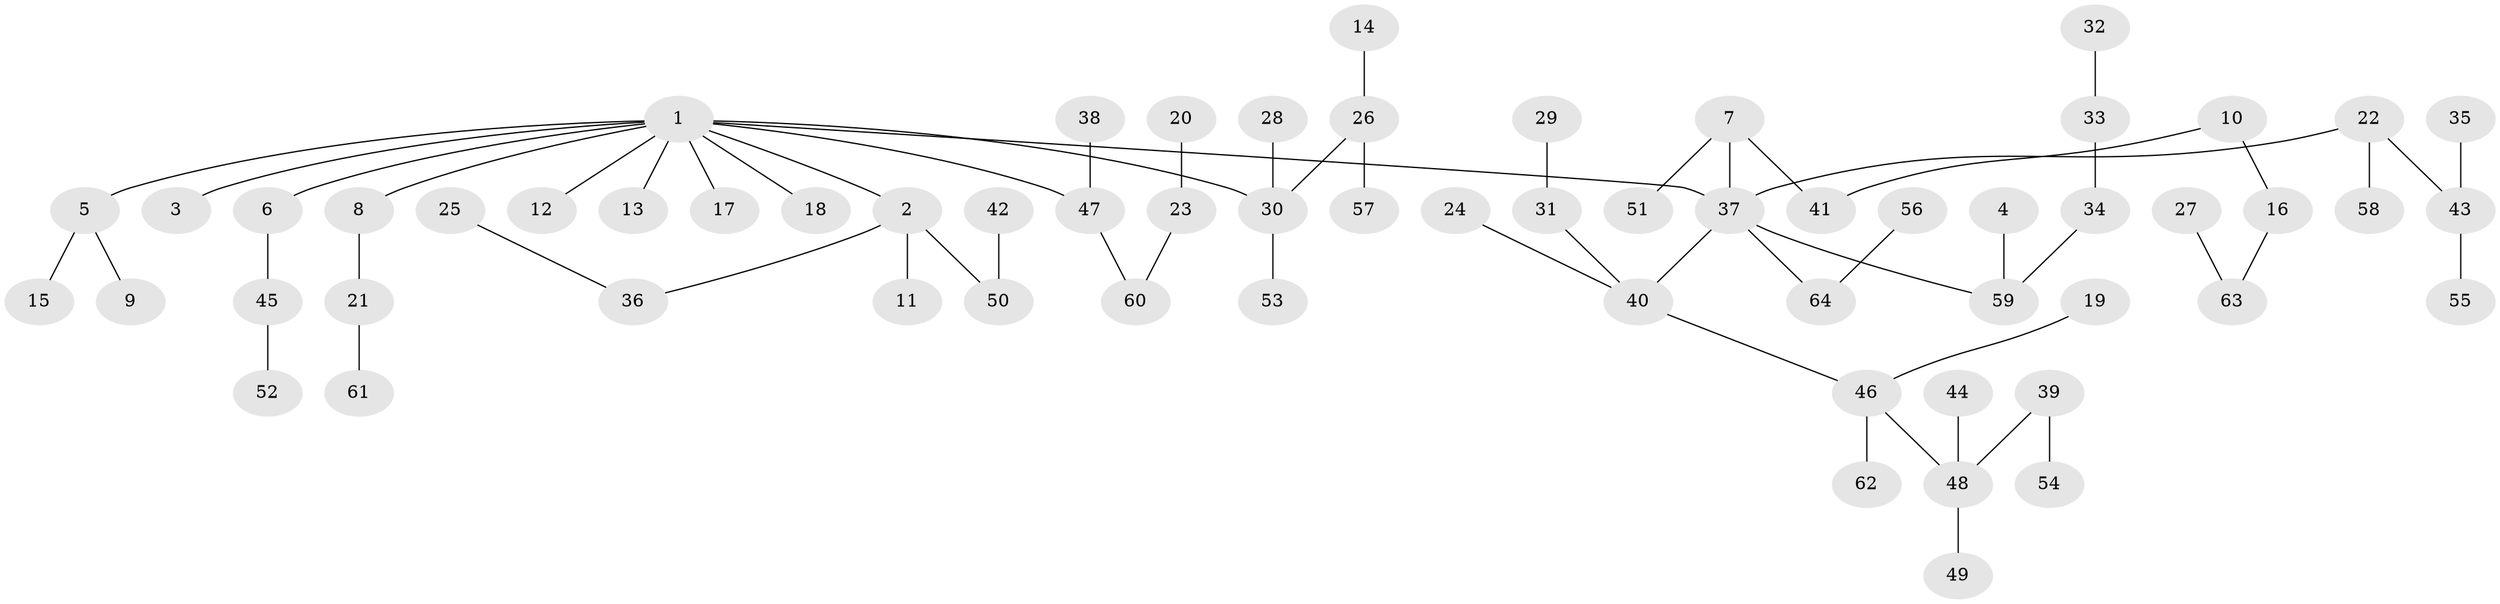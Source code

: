 // original degree distribution, {5: 0.031496062992125984, 6: 0.015748031496062992, 4: 0.07874015748031496, 3: 0.14173228346456693, 2: 0.25984251968503935, 1: 0.47244094488188976}
// Generated by graph-tools (version 1.1) at 2025/26/03/09/25 03:26:32]
// undirected, 64 vertices, 63 edges
graph export_dot {
graph [start="1"]
  node [color=gray90,style=filled];
  1;
  2;
  3;
  4;
  5;
  6;
  7;
  8;
  9;
  10;
  11;
  12;
  13;
  14;
  15;
  16;
  17;
  18;
  19;
  20;
  21;
  22;
  23;
  24;
  25;
  26;
  27;
  28;
  29;
  30;
  31;
  32;
  33;
  34;
  35;
  36;
  37;
  38;
  39;
  40;
  41;
  42;
  43;
  44;
  45;
  46;
  47;
  48;
  49;
  50;
  51;
  52;
  53;
  54;
  55;
  56;
  57;
  58;
  59;
  60;
  61;
  62;
  63;
  64;
  1 -- 2 [weight=1.0];
  1 -- 3 [weight=1.0];
  1 -- 5 [weight=1.0];
  1 -- 6 [weight=1.0];
  1 -- 8 [weight=1.0];
  1 -- 12 [weight=1.0];
  1 -- 13 [weight=1.0];
  1 -- 17 [weight=1.0];
  1 -- 18 [weight=1.0];
  1 -- 30 [weight=1.0];
  1 -- 37 [weight=1.0];
  1 -- 47 [weight=1.0];
  2 -- 11 [weight=1.0];
  2 -- 36 [weight=1.0];
  2 -- 50 [weight=1.0];
  4 -- 59 [weight=1.0];
  5 -- 9 [weight=1.0];
  5 -- 15 [weight=1.0];
  6 -- 45 [weight=1.0];
  7 -- 37 [weight=1.0];
  7 -- 41 [weight=1.0];
  7 -- 51 [weight=1.0];
  8 -- 21 [weight=1.0];
  10 -- 16 [weight=1.0];
  10 -- 41 [weight=1.0];
  14 -- 26 [weight=1.0];
  16 -- 63 [weight=1.0];
  19 -- 46 [weight=1.0];
  20 -- 23 [weight=1.0];
  21 -- 61 [weight=1.0];
  22 -- 37 [weight=1.0];
  22 -- 43 [weight=1.0];
  22 -- 58 [weight=1.0];
  23 -- 60 [weight=1.0];
  24 -- 40 [weight=1.0];
  25 -- 36 [weight=1.0];
  26 -- 30 [weight=1.0];
  26 -- 57 [weight=1.0];
  27 -- 63 [weight=1.0];
  28 -- 30 [weight=1.0];
  29 -- 31 [weight=1.0];
  30 -- 53 [weight=1.0];
  31 -- 40 [weight=1.0];
  32 -- 33 [weight=1.0];
  33 -- 34 [weight=1.0];
  34 -- 59 [weight=1.0];
  35 -- 43 [weight=1.0];
  37 -- 40 [weight=1.0];
  37 -- 59 [weight=1.0];
  37 -- 64 [weight=1.0];
  38 -- 47 [weight=1.0];
  39 -- 48 [weight=1.0];
  39 -- 54 [weight=1.0];
  40 -- 46 [weight=1.0];
  42 -- 50 [weight=1.0];
  43 -- 55 [weight=1.0];
  44 -- 48 [weight=1.0];
  45 -- 52 [weight=1.0];
  46 -- 48 [weight=1.0];
  46 -- 62 [weight=1.0];
  47 -- 60 [weight=1.0];
  48 -- 49 [weight=1.0];
  56 -- 64 [weight=1.0];
}
